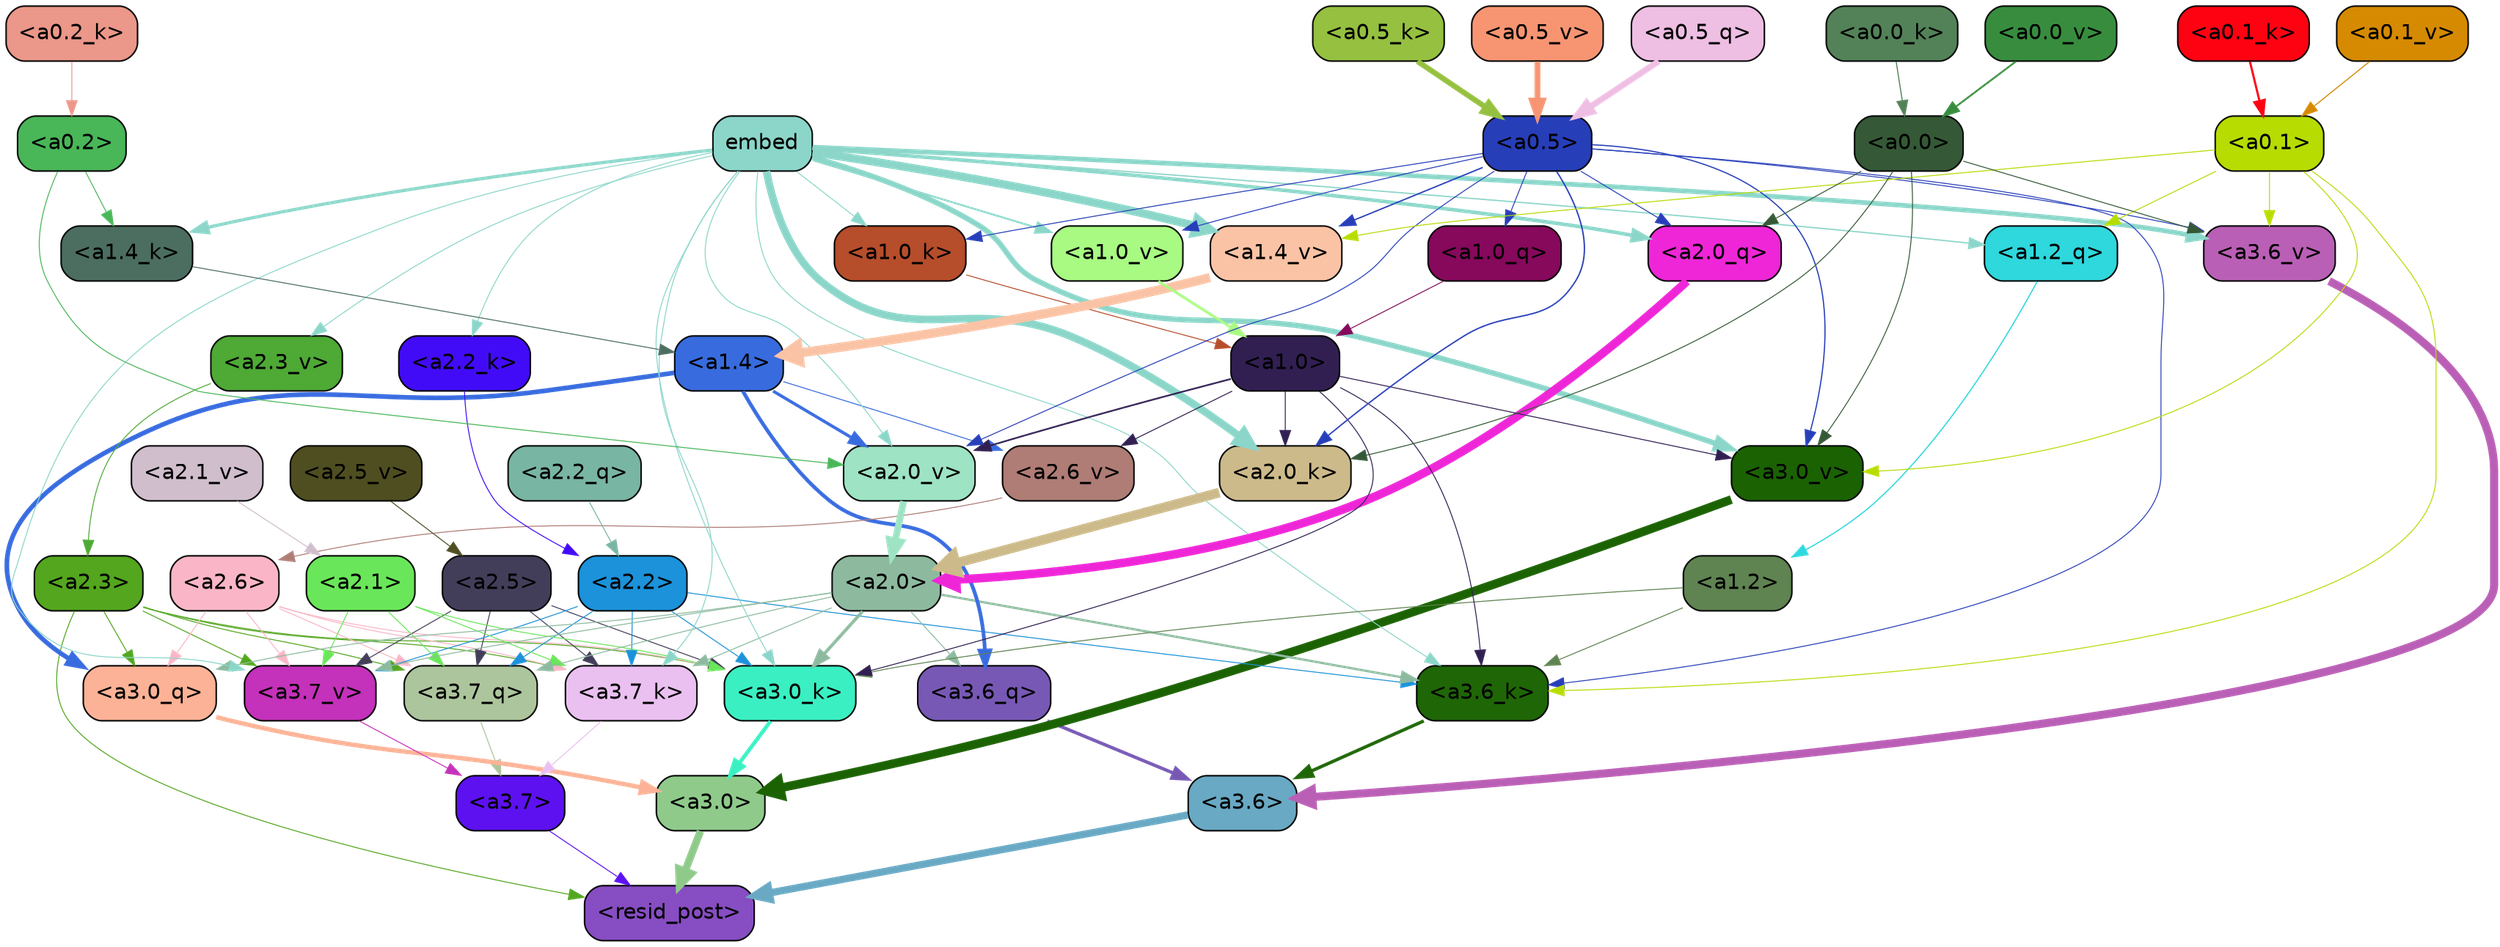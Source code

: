 strict digraph "" {
	graph [bgcolor=transparent,
		layout=dot,
		overlap=false,
		splines=true
	];
	"<a3.7>"	[color=black,
		fillcolor="#5d11f0",
		fontname=Helvetica,
		shape=box,
		style="filled, rounded"];
	"<resid_post>"	[color=black,
		fillcolor="#874dc2",
		fontname=Helvetica,
		shape=box,
		style="filled, rounded"];
	"<a3.7>" -> "<resid_post>"	[color="#5d11f0",
		penwidth=0.6];
	"<a3.6>"	[color=black,
		fillcolor="#69a9c4",
		fontname=Helvetica,
		shape=box,
		style="filled, rounded"];
	"<a3.6>" -> "<resid_post>"	[color="#69a9c4",
		penwidth=4.7534414529800415];
	"<a3.0>"	[color=black,
		fillcolor="#8fca8b",
		fontname=Helvetica,
		shape=box,
		style="filled, rounded"];
	"<a3.0>" -> "<resid_post>"	[color="#8fca8b",
		penwidth=4.898576855659485];
	"<a2.3>"	[color=black,
		fillcolor="#53a61e",
		fontname=Helvetica,
		shape=box,
		style="filled, rounded"];
	"<a2.3>" -> "<resid_post>"	[color="#53a61e",
		penwidth=0.6];
	"<a3.7_q>"	[color=black,
		fillcolor="#adc59d",
		fontname=Helvetica,
		shape=box,
		style="filled, rounded"];
	"<a2.3>" -> "<a3.7_q>"	[color="#53a61e",
		penwidth=0.6];
	"<a3.0_q>"	[color=black,
		fillcolor="#fcb296",
		fontname=Helvetica,
		shape=box,
		style="filled, rounded"];
	"<a2.3>" -> "<a3.0_q>"	[color="#53a61e",
		penwidth=0.6];
	"<a3.7_k>"	[color=black,
		fillcolor="#eac0f0",
		fontname=Helvetica,
		shape=box,
		style="filled, rounded"];
	"<a2.3>" -> "<a3.7_k>"	[color="#53a61e",
		penwidth=0.6];
	"<a3.0_k>"	[color=black,
		fillcolor="#3af0c2",
		fontname=Helvetica,
		shape=box,
		style="filled, rounded"];
	"<a2.3>" -> "<a3.0_k>"	[color="#53a61e",
		penwidth=0.6];
	"<a3.7_v>"	[color=black,
		fillcolor="#c431ba",
		fontname=Helvetica,
		shape=box,
		style="filled, rounded"];
	"<a2.3>" -> "<a3.7_v>"	[color="#53a61e",
		penwidth=0.6];
	"<a3.7_q>" -> "<a3.7>"	[color="#adc59d",
		penwidth=0.6];
	"<a3.6_q>"	[color=black,
		fillcolor="#7758b5",
		fontname=Helvetica,
		shape=box,
		style="filled, rounded"];
	"<a3.6_q>" -> "<a3.6>"	[color="#7758b5",
		penwidth=2.160832464694977];
	"<a3.0_q>" -> "<a3.0>"	[color="#fcb296",
		penwidth=2.870753765106201];
	"<a3.7_k>" -> "<a3.7>"	[color="#eac0f0",
		penwidth=0.6];
	"<a3.6_k>"	[color=black,
		fillcolor="#1f6607",
		fontname=Helvetica,
		shape=box,
		style="filled, rounded"];
	"<a3.6_k>" -> "<a3.6>"	[color="#1f6607",
		penwidth=2.13908451795578];
	"<a3.0_k>" -> "<a3.0>"	[color="#3af0c2",
		penwidth=2.520303964614868];
	"<a3.7_v>" -> "<a3.7>"	[color="#c431ba",
		penwidth=0.6];
	"<a3.6_v>"	[color=black,
		fillcolor="#ba5fb6",
		fontname=Helvetica,
		shape=box,
		style="filled, rounded"];
	"<a3.6_v>" -> "<a3.6>"	[color="#ba5fb6",
		penwidth=5.297133803367615];
	"<a3.0_v>"	[color=black,
		fillcolor="#1b6203",
		fontname=Helvetica,
		shape=box,
		style="filled, rounded"];
	"<a3.0_v>" -> "<a3.0>"	[color="#1b6203",
		penwidth=5.680712580680847];
	"<a2.6>"	[color=black,
		fillcolor="#fab6c6",
		fontname=Helvetica,
		shape=box,
		style="filled, rounded"];
	"<a2.6>" -> "<a3.7_q>"	[color="#fab6c6",
		penwidth=0.6];
	"<a2.6>" -> "<a3.0_q>"	[color="#fab6c6",
		penwidth=0.6];
	"<a2.6>" -> "<a3.7_k>"	[color="#fab6c6",
		penwidth=0.6];
	"<a2.6>" -> "<a3.0_k>"	[color="#fab6c6",
		penwidth=0.6];
	"<a2.6>" -> "<a3.7_v>"	[color="#fab6c6",
		penwidth=0.6];
	"<a2.5>"	[color=black,
		fillcolor="#423e5a",
		fontname=Helvetica,
		shape=box,
		style="filled, rounded"];
	"<a2.5>" -> "<a3.7_q>"	[color="#423e5a",
		penwidth=0.6];
	"<a2.5>" -> "<a3.7_k>"	[color="#423e5a",
		penwidth=0.6];
	"<a2.5>" -> "<a3.0_k>"	[color="#423e5a",
		penwidth=0.6];
	"<a2.5>" -> "<a3.7_v>"	[color="#423e5a",
		penwidth=0.6];
	"<a2.2>"	[color=black,
		fillcolor="#1b92da",
		fontname=Helvetica,
		shape=box,
		style="filled, rounded"];
	"<a2.2>" -> "<a3.7_q>"	[color="#1b92da",
		penwidth=0.6];
	"<a2.2>" -> "<a3.7_k>"	[color="#1b92da",
		penwidth=0.6];
	"<a2.2>" -> "<a3.6_k>"	[color="#1b92da",
		penwidth=0.6];
	"<a2.2>" -> "<a3.0_k>"	[color="#1b92da",
		penwidth=0.6];
	"<a2.2>" -> "<a3.7_v>"	[color="#1b92da",
		penwidth=0.6];
	"<a2.1>"	[color=black,
		fillcolor="#6ae65a",
		fontname=Helvetica,
		shape=box,
		style="filled, rounded"];
	"<a2.1>" -> "<a3.7_q>"	[color="#6ae65a",
		penwidth=0.6];
	"<a2.1>" -> "<a3.7_k>"	[color="#6ae65a",
		penwidth=0.6];
	"<a2.1>" -> "<a3.0_k>"	[color="#6ae65a",
		penwidth=0.6];
	"<a2.1>" -> "<a3.7_v>"	[color="#6ae65a",
		penwidth=0.6];
	"<a2.0>"	[color=black,
		fillcolor="#8dba9f",
		fontname=Helvetica,
		shape=box,
		style="filled, rounded"];
	"<a2.0>" -> "<a3.7_q>"	[color="#8dba9f",
		penwidth=0.6];
	"<a2.0>" -> "<a3.6_q>"	[color="#8dba9f",
		penwidth=0.6];
	"<a2.0>" -> "<a3.0_q>"	[color="#8dba9f",
		penwidth=0.6];
	"<a2.0>" -> "<a3.7_k>"	[color="#8dba9f",
		penwidth=0.6];
	"<a2.0>" -> "<a3.6_k>"	[color="#8dba9f",
		penwidth=1.4807794839143753];
	"<a2.0>" -> "<a3.0_k>"	[color="#8dba9f",
		penwidth=2.095262974500656];
	"<a2.0>" -> "<a3.7_v>"	[color="#8dba9f",
		penwidth=0.6];
	"<a1.4>"	[color=black,
		fillcolor="#386bde",
		fontname=Helvetica,
		shape=box,
		style="filled, rounded"];
	"<a1.4>" -> "<a3.6_q>"	[color="#386bde",
		penwidth=2.425799250602722];
	"<a1.4>" -> "<a3.0_q>"	[color="#386bde",
		penwidth=3.0341034531593323];
	"<a2.6_v>"	[color=black,
		fillcolor="#af7c76",
		fontname=Helvetica,
		shape=box,
		style="filled, rounded"];
	"<a1.4>" -> "<a2.6_v>"	[color="#386bde",
		penwidth=0.6];
	"<a2.0_v>"	[color=black,
		fillcolor="#9de3c4",
		fontname=Helvetica,
		shape=box,
		style="filled, rounded"];
	"<a1.4>" -> "<a2.0_v>"	[color="#386bde",
		penwidth=2.007302835583687];
	embed	[color=black,
		fillcolor="#8bd6c9",
		fontname=Helvetica,
		shape=box,
		style="filled, rounded"];
	embed -> "<a3.7_k>"	[color="#8bd6c9",
		penwidth=0.6];
	embed -> "<a3.6_k>"	[color="#8bd6c9",
		penwidth=0.6];
	embed -> "<a3.0_k>"	[color="#8bd6c9",
		penwidth=0.6];
	embed -> "<a3.7_v>"	[color="#8bd6c9",
		penwidth=0.6];
	embed -> "<a3.6_v>"	[color="#8bd6c9",
		penwidth=3.067279100418091];
	embed -> "<a3.0_v>"	[color="#8bd6c9",
		penwidth=3.5202720761299133];
	"<a2.0_q>"	[color=black,
		fillcolor="#ee26d7",
		fontname=Helvetica,
		shape=box,
		style="filled, rounded"];
	embed -> "<a2.0_q>"	[color="#8bd6c9",
		penwidth=2.339468687772751];
	"<a2.2_k>"	[color=black,
		fillcolor="#420bf7",
		fontname=Helvetica,
		shape=box,
		style="filled, rounded"];
	embed -> "<a2.2_k>"	[color="#8bd6c9",
		penwidth=0.6];
	"<a2.0_k>"	[color=black,
		fillcolor="#ccba8a",
		fontname=Helvetica,
		shape=box,
		style="filled, rounded"];
	embed -> "<a2.0_k>"	[color="#8bd6c9",
		penwidth=4.9759310483932495];
	"<a2.3_v>"	[color=black,
		fillcolor="#4ea935",
		fontname=Helvetica,
		shape=box,
		style="filled, rounded"];
	embed -> "<a2.3_v>"	[color="#8bd6c9",
		penwidth=0.6];
	embed -> "<a2.0_v>"	[color="#8bd6c9",
		penwidth=0.6];
	"<a1.2_q>"	[color=black,
		fillcolor="#2ed8dd",
		fontname=Helvetica,
		shape=box,
		style="filled, rounded"];
	embed -> "<a1.2_q>"	[color="#8bd6c9",
		penwidth=0.8262195587158203];
	"<a1.4_k>"	[color=black,
		fillcolor="#4c6e61",
		fontname=Helvetica,
		shape=box,
		style="filled, rounded"];
	embed -> "<a1.4_k>"	[color="#8bd6c9",
		penwidth=2.0715588331222534];
	"<a1.0_k>"	[color=black,
		fillcolor="#b64d2b",
		fontname=Helvetica,
		shape=box,
		style="filled, rounded"];
	embed -> "<a1.0_k>"	[color="#8bd6c9",
		penwidth=0.6];
	"<a1.4_v>"	[color=black,
		fillcolor="#fbc3a5",
		fontname=Helvetica,
		shape=box,
		style="filled, rounded"];
	embed -> "<a1.4_v>"	[color="#8bd6c9",
		penwidth=5.3763720989227295];
	"<a1.0_v>"	[color=black,
		fillcolor="#a8fa82",
		fontname=Helvetica,
		shape=box,
		style="filled, rounded"];
	embed -> "<a1.0_v>"	[color="#8bd6c9",
		penwidth=1.232791244983673];
	"<a1.2>"	[color=black,
		fillcolor="#5f8351",
		fontname=Helvetica,
		shape=box,
		style="filled, rounded"];
	"<a1.2>" -> "<a3.6_k>"	[color="#5f8351",
		penwidth=0.6];
	"<a1.2>" -> "<a3.0_k>"	[color="#5f8351",
		penwidth=0.6];
	"<a1.0>"	[color=black,
		fillcolor="#311f52",
		fontname=Helvetica,
		shape=box,
		style="filled, rounded"];
	"<a1.0>" -> "<a3.6_k>"	[color="#311f52",
		penwidth=0.6];
	"<a1.0>" -> "<a3.0_k>"	[color="#311f52",
		penwidth=0.6];
	"<a1.0>" -> "<a3.0_v>"	[color="#311f52",
		penwidth=0.6];
	"<a1.0>" -> "<a2.0_k>"	[color="#311f52",
		penwidth=0.6];
	"<a1.0>" -> "<a2.6_v>"	[color="#311f52",
		penwidth=0.6];
	"<a1.0>" -> "<a2.0_v>"	[color="#311f52",
		penwidth=1.0943371653556824];
	"<a0.5>"	[color=black,
		fillcolor="#273eb9",
		fontname=Helvetica,
		shape=box,
		style="filled, rounded"];
	"<a0.5>" -> "<a3.6_k>"	[color="#273eb9",
		penwidth=0.6];
	"<a0.5>" -> "<a3.6_v>"	[color="#273eb9",
		penwidth=0.6];
	"<a0.5>" -> "<a3.0_v>"	[color="#273eb9",
		penwidth=0.764040544629097];
	"<a0.5>" -> "<a2.0_q>"	[color="#273eb9",
		penwidth=0.6];
	"<a0.5>" -> "<a2.0_k>"	[color="#273eb9",
		penwidth=0.8956001400947571];
	"<a0.5>" -> "<a2.0_v>"	[color="#273eb9",
		penwidth=0.6];
	"<a1.0_q>"	[color=black,
		fillcolor="#86095c",
		fontname=Helvetica,
		shape=box,
		style="filled, rounded"];
	"<a0.5>" -> "<a1.0_q>"	[color="#273eb9",
		penwidth=0.6];
	"<a0.5>" -> "<a1.0_k>"	[color="#273eb9",
		penwidth=0.6];
	"<a0.5>" -> "<a1.4_v>"	[color="#273eb9",
		penwidth=0.8774083852767944];
	"<a0.5>" -> "<a1.0_v>"	[color="#273eb9",
		penwidth=0.6];
	"<a0.1>"	[color=black,
		fillcolor="#b6dc02",
		fontname=Helvetica,
		shape=box,
		style="filled, rounded"];
	"<a0.1>" -> "<a3.6_k>"	[color="#b6dc02",
		penwidth=0.6];
	"<a0.1>" -> "<a3.6_v>"	[color="#b6dc02",
		penwidth=0.6];
	"<a0.1>" -> "<a3.0_v>"	[color="#b6dc02",
		penwidth=0.6];
	"<a0.1>" -> "<a1.2_q>"	[color="#b6dc02",
		penwidth=0.6];
	"<a0.1>" -> "<a1.4_v>"	[color="#b6dc02",
		penwidth=0.6];
	"<a0.0>"	[color=black,
		fillcolor="#355937",
		fontname=Helvetica,
		shape=box,
		style="filled, rounded"];
	"<a0.0>" -> "<a3.6_v>"	[color="#355937",
		penwidth=0.6];
	"<a0.0>" -> "<a3.0_v>"	[color="#355937",
		penwidth=0.6];
	"<a0.0>" -> "<a2.0_q>"	[color="#355937",
		penwidth=0.6];
	"<a0.0>" -> "<a2.0_k>"	[color="#355937",
		penwidth=0.6];
	"<a2.2_q>"	[color=black,
		fillcolor="#79b5a3",
		fontname=Helvetica,
		shape=box,
		style="filled, rounded"];
	"<a2.2_q>" -> "<a2.2>"	[color="#79b5a3",
		penwidth=0.6];
	"<a2.0_q>" -> "<a2.0>"	[color="#ee26d7",
		penwidth=5.606565475463867];
	"<a2.2_k>" -> "<a2.2>"	[color="#420bf7",
		penwidth=0.6];
	"<a2.0_k>" -> "<a2.0>"	[color="#ccba8a",
		penwidth=6.344284534454346];
	"<a2.6_v>" -> "<a2.6>"	[color="#af7c76",
		penwidth=0.6];
	"<a2.5_v>"	[color=black,
		fillcolor="#4f4e20",
		fontname=Helvetica,
		shape=box,
		style="filled, rounded"];
	"<a2.5_v>" -> "<a2.5>"	[color="#4f4e20",
		penwidth=0.6];
	"<a2.3_v>" -> "<a2.3>"	[color="#4ea935",
		penwidth=0.6];
	"<a2.1_v>"	[color=black,
		fillcolor="#d0becd",
		fontname=Helvetica,
		shape=box,
		style="filled, rounded"];
	"<a2.1_v>" -> "<a2.1>"	[color="#d0becd",
		penwidth=0.6];
	"<a2.0_v>" -> "<a2.0>"	[color="#9de3c4",
		penwidth=4.422677040100098];
	"<a0.2>"	[color=black,
		fillcolor="#49b658",
		fontname=Helvetica,
		shape=box,
		style="filled, rounded"];
	"<a0.2>" -> "<a2.0_v>"	[color="#49b658",
		penwidth=0.6];
	"<a0.2>" -> "<a1.4_k>"	[color="#49b658",
		penwidth=0.6];
	"<a1.2_q>" -> "<a1.2>"	[color="#2ed8dd",
		penwidth=0.7570515871047974];
	"<a1.0_q>" -> "<a1.0>"	[color="#86095c",
		penwidth=0.6];
	"<a1.4_k>" -> "<a1.4>"	[color="#4c6e61",
		penwidth=0.6];
	"<a1.0_k>" -> "<a1.0>"	[color="#b64d2b",
		penwidth=0.6];
	"<a1.4_v>" -> "<a1.4>"	[color="#fbc3a5",
		penwidth=6.0194467306137085];
	"<a1.0_v>" -> "<a1.0>"	[color="#a8fa82",
		penwidth=1.738280937075615];
	"<a0.5_q>"	[color=black,
		fillcolor="#eebee3",
		fontname=Helvetica,
		shape=box,
		style="filled, rounded"];
	"<a0.5_q>" -> "<a0.5>"	[color="#eebee3",
		penwidth=4.023846536874771];
	"<a0.5_k>"	[color=black,
		fillcolor="#95c040",
		fontname=Helvetica,
		shape=box,
		style="filled, rounded"];
	"<a0.5_k>" -> "<a0.5>"	[color="#95c040",
		penwidth=3.607769437134266];
	"<a0.2_k>"	[color=black,
		fillcolor="#eb9789",
		fontname=Helvetica,
		shape=box,
		style="filled, rounded"];
	"<a0.2_k>" -> "<a0.2>"	[color="#eb9789",
		penwidth=0.6];
	"<a0.1_k>"	[color=black,
		fillcolor="#ff0212",
		fontname=Helvetica,
		shape=box,
		style="filled, rounded"];
	"<a0.1_k>" -> "<a0.1>"	[color="#ff0212",
		penwidth=1.4202113151550293];
	"<a0.0_k>"	[color=black,
		fillcolor="#538258",
		fontname=Helvetica,
		shape=box,
		style="filled, rounded"];
	"<a0.0_k>" -> "<a0.0>"	[color="#538258",
		penwidth=0.6857404708862305];
	"<a0.5_v>"	[color=black,
		fillcolor="#f79572",
		fontname=Helvetica,
		shape=box,
		style="filled, rounded"];
	"<a0.5_v>" -> "<a0.5>"	[color="#f79572",
		penwidth=3.7962711341679096];
	"<a0.1_v>"	[color=black,
		fillcolor="#d58a02",
		fontname=Helvetica,
		shape=box,
		style="filled, rounded"];
	"<a0.1_v>" -> "<a0.1>"	[color="#d58a02",
		penwidth=0.6802752017974854];
	"<a0.0_v>"	[color=black,
		fillcolor="#378d3d",
		fontname=Helvetica,
		shape=box,
		style="filled, rounded"];
	"<a0.0_v>" -> "<a0.0>"	[color="#378d3d",
		penwidth=1.1918113231658936];
}
